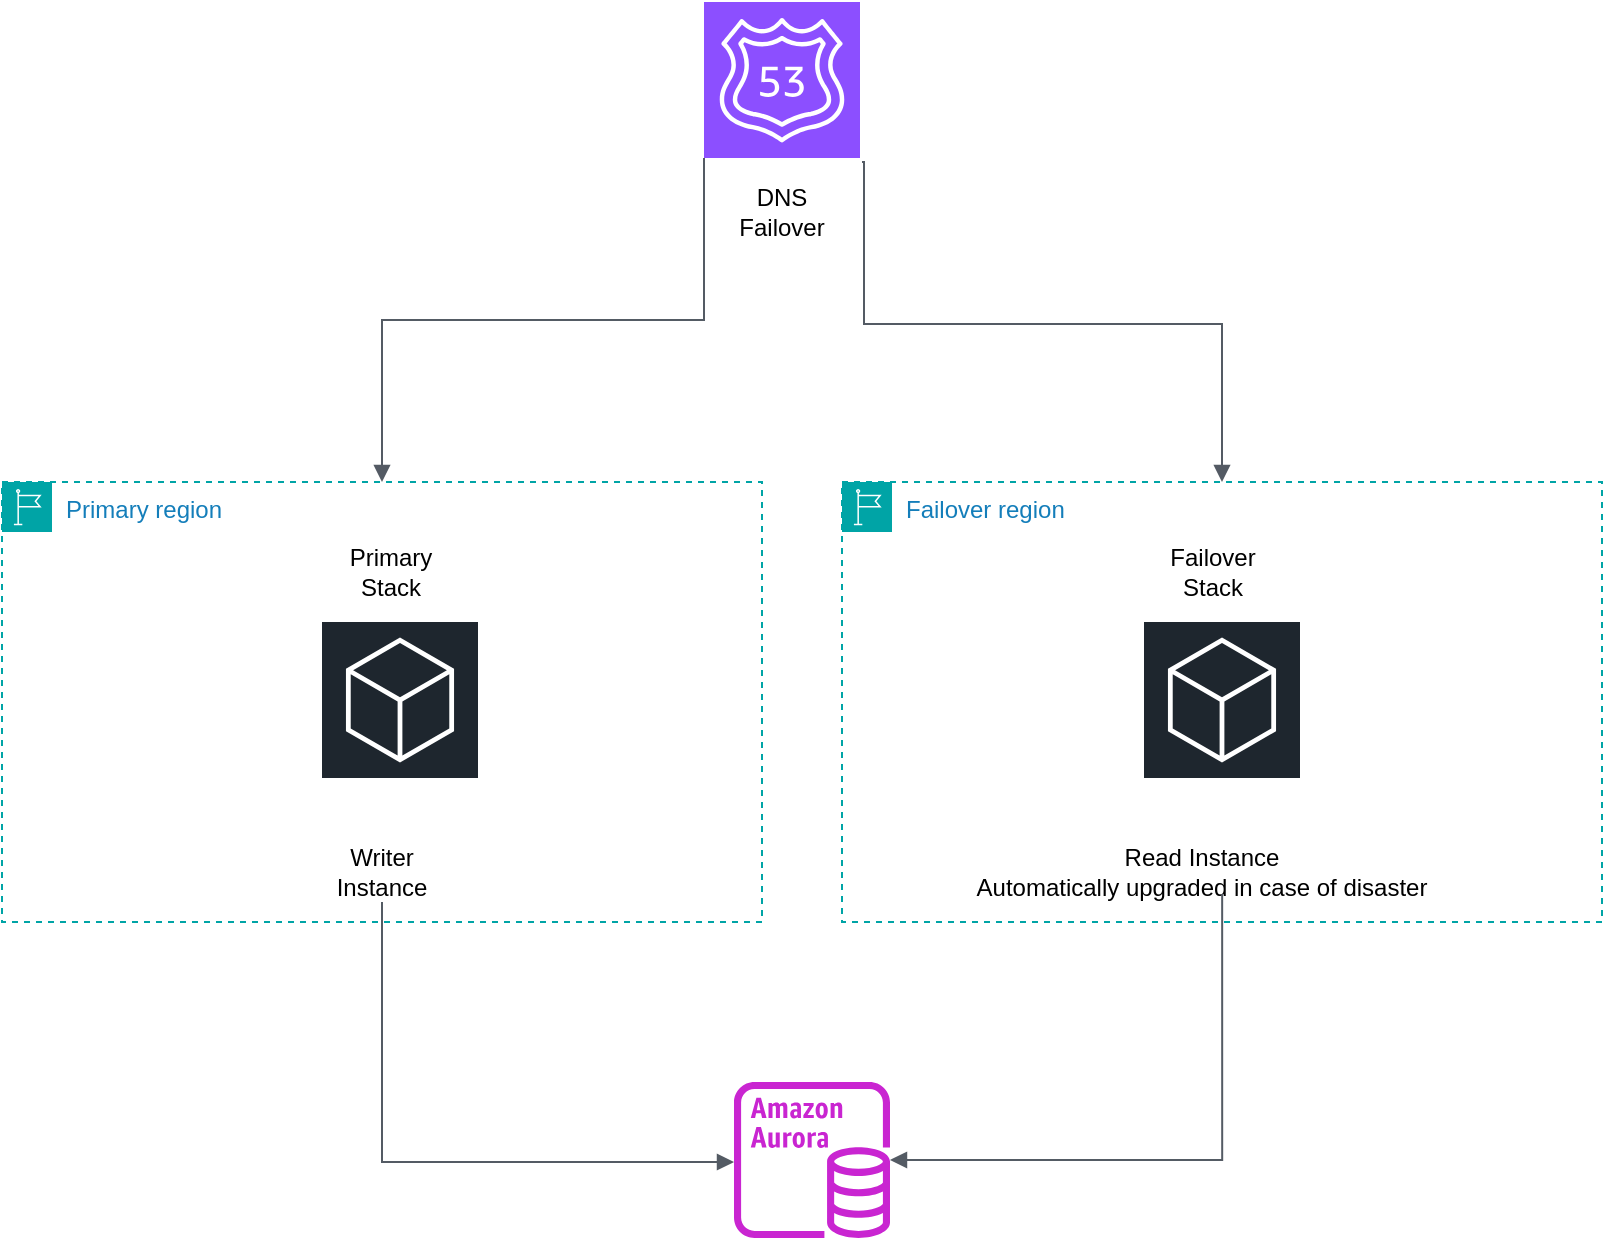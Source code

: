 <mxfile version="28.1.1">
  <diagram name="Page-1" id="gRerNQaBkb-Szoi5VmmY">
    <mxGraphModel dx="1186" dy="770" grid="1" gridSize="10" guides="1" tooltips="1" connect="1" arrows="1" fold="1" page="1" pageScale="1" pageWidth="850" pageHeight="1100" math="0" shadow="0">
      <root>
        <mxCell id="0" />
        <mxCell id="1" parent="0" />
        <mxCell id="A0R_OUv_vNjZaeRDhLvj-3" value="" style="sketch=0;outlineConnect=0;fontColor=#232F3E;gradientColor=none;fillColor=#C925D1;strokeColor=none;dashed=0;verticalLabelPosition=bottom;verticalAlign=top;align=center;html=1;fontSize=12;fontStyle=0;aspect=fixed;pointerEvents=1;shape=mxgraph.aws4.aurora_instance;" vertex="1" parent="1">
          <mxGeometry x="386" y="600" width="78" height="78" as="geometry" />
        </mxCell>
        <mxCell id="A0R_OUv_vNjZaeRDhLvj-4" value="" style="sketch=0;points=[[0,0,0],[0.25,0,0],[0.5,0,0],[0.75,0,0],[1,0,0],[0,1,0],[0.25,1,0],[0.5,1,0],[0.75,1,0],[1,1,0],[0,0.25,0],[0,0.5,0],[0,0.75,0],[1,0.25,0],[1,0.5,0],[1,0.75,0]];outlineConnect=0;fontColor=#232F3E;fillColor=#8C4FFF;strokeColor=#ffffff;dashed=0;verticalLabelPosition=bottom;verticalAlign=top;align=center;html=1;fontSize=12;fontStyle=0;aspect=fixed;shape=mxgraph.aws4.resourceIcon;resIcon=mxgraph.aws4.route_53;" vertex="1" parent="1">
          <mxGeometry x="371" y="60" width="78" height="78" as="geometry" />
        </mxCell>
        <mxCell id="A0R_OUv_vNjZaeRDhLvj-5" value="Primary region" style="points=[[0,0],[0.25,0],[0.5,0],[0.75,0],[1,0],[1,0.25],[1,0.5],[1,0.75],[1,1],[0.75,1],[0.5,1],[0.25,1],[0,1],[0,0.75],[0,0.5],[0,0.25]];outlineConnect=0;gradientColor=none;html=1;whiteSpace=wrap;fontSize=12;fontStyle=0;container=1;pointerEvents=0;collapsible=0;recursiveResize=0;shape=mxgraph.aws4.group;grIcon=mxgraph.aws4.group_region;strokeColor=#00A4A6;fillColor=none;verticalAlign=top;align=left;spacingLeft=30;fontColor=#147EBA;dashed=1;" vertex="1" parent="1">
          <mxGeometry x="20" y="300" width="380" height="220" as="geometry" />
        </mxCell>
        <mxCell id="A0R_OUv_vNjZaeRDhLvj-7" value="" style="sketch=0;points=[[0,0,0],[0.25,0,0],[0.5,0,0],[0.75,0,0],[1,0,0],[0,1,0],[0.25,1,0],[0.5,1,0],[0.75,1,0],[1,1,0],[0,0.25,0],[0,0.5,0],[0,0.75,0],[1,0.25,0],[1,0.5,0],[1,0.75,0]];gradientDirection=north;outlineConnect=0;fontColor=#232F3E;gradientColor=none;fillColor=#1E262E;strokeColor=#ffffff;dashed=0;verticalLabelPosition=bottom;verticalAlign=top;align=center;html=1;fontSize=12;fontStyle=0;aspect=fixed;shape=mxgraph.aws4.resourceIcon;resIcon=mxgraph.aws4.general;" vertex="1" parent="A0R_OUv_vNjZaeRDhLvj-5">
          <mxGeometry x="160" y="70" width="78" height="78" as="geometry" />
        </mxCell>
        <mxCell id="A0R_OUv_vNjZaeRDhLvj-15" value="Writer Instance" style="text;html=1;align=center;verticalAlign=middle;whiteSpace=wrap;rounded=0;" vertex="1" parent="A0R_OUv_vNjZaeRDhLvj-5">
          <mxGeometry x="160" y="180" width="60" height="30" as="geometry" />
        </mxCell>
        <mxCell id="A0R_OUv_vNjZaeRDhLvj-17" value="Primary Stack" style="text;html=1;align=center;verticalAlign=middle;whiteSpace=wrap;rounded=0;" vertex="1" parent="A0R_OUv_vNjZaeRDhLvj-5">
          <mxGeometry x="160" y="30" width="69" height="30" as="geometry" />
        </mxCell>
        <mxCell id="A0R_OUv_vNjZaeRDhLvj-6" value="Failover region" style="points=[[0,0],[0.25,0],[0.5,0],[0.75,0],[1,0],[1,0.25],[1,0.5],[1,0.75],[1,1],[0.75,1],[0.5,1],[0.25,1],[0,1],[0,0.75],[0,0.5],[0,0.25]];outlineConnect=0;gradientColor=none;html=1;whiteSpace=wrap;fontSize=12;fontStyle=0;container=1;pointerEvents=0;collapsible=0;recursiveResize=0;shape=mxgraph.aws4.group;grIcon=mxgraph.aws4.group_region;strokeColor=#00A4A6;fillColor=none;verticalAlign=top;align=left;spacingLeft=30;fontColor=#147EBA;dashed=1;" vertex="1" parent="1">
          <mxGeometry x="440" y="300" width="380" height="220" as="geometry" />
        </mxCell>
        <mxCell id="A0R_OUv_vNjZaeRDhLvj-8" value="" style="sketch=0;points=[[0,0,0],[0.25,0,0],[0.5,0,0],[0.75,0,0],[1,0,0],[0,1,0],[0.25,1,0],[0.5,1,0],[0.75,1,0],[1,1,0],[0,0.25,0],[0,0.5,0],[0,0.75,0],[1,0.25,0],[1,0.5,0],[1,0.75,0]];gradientDirection=north;outlineConnect=0;fontColor=#232F3E;gradientColor=none;fillColor=#1E262E;strokeColor=#ffffff;dashed=0;verticalLabelPosition=bottom;verticalAlign=top;align=center;html=1;fontSize=12;fontStyle=0;aspect=fixed;shape=mxgraph.aws4.resourceIcon;resIcon=mxgraph.aws4.general;" vertex="1" parent="A0R_OUv_vNjZaeRDhLvj-6">
          <mxGeometry x="151" y="70" width="78" height="78" as="geometry" />
        </mxCell>
        <mxCell id="A0R_OUv_vNjZaeRDhLvj-16" value="Read Instance&lt;div&gt;Automatically upgraded in case of disaster&lt;/div&gt;" style="text;html=1;align=center;verticalAlign=middle;whiteSpace=wrap;rounded=0;" vertex="1" parent="A0R_OUv_vNjZaeRDhLvj-6">
          <mxGeometry x="60" y="180" width="240" height="30" as="geometry" />
        </mxCell>
        <mxCell id="A0R_OUv_vNjZaeRDhLvj-22" value="Failover Stack" style="text;html=1;align=center;verticalAlign=middle;whiteSpace=wrap;rounded=0;" vertex="1" parent="A0R_OUv_vNjZaeRDhLvj-6">
          <mxGeometry x="151" y="30" width="69" height="30" as="geometry" />
        </mxCell>
        <mxCell id="A0R_OUv_vNjZaeRDhLvj-9" value="" style="edgeStyle=orthogonalEdgeStyle;html=1;endArrow=block;elbow=vertical;startArrow=none;endFill=1;strokeColor=#545B64;rounded=0;exitX=0;exitY=1;exitDx=0;exitDy=0;exitPerimeter=0;entryX=0.5;entryY=0;entryDx=0;entryDy=0;" edge="1" parent="1" source="A0R_OUv_vNjZaeRDhLvj-4" target="A0R_OUv_vNjZaeRDhLvj-5">
          <mxGeometry width="100" relative="1" as="geometry">
            <mxPoint x="240" y="180" as="sourcePoint" />
            <mxPoint x="340" y="180" as="targetPoint" />
          </mxGeometry>
        </mxCell>
        <mxCell id="A0R_OUv_vNjZaeRDhLvj-10" value="" style="edgeStyle=orthogonalEdgeStyle;html=1;endArrow=none;elbow=vertical;startArrow=block;startFill=1;strokeColor=#545B64;rounded=0;exitX=0.5;exitY=0;exitDx=0;exitDy=0;" edge="1" parent="1" source="A0R_OUv_vNjZaeRDhLvj-6">
          <mxGeometry width="100" relative="1" as="geometry">
            <mxPoint x="560" y="180" as="sourcePoint" />
            <mxPoint x="450" y="140" as="targetPoint" />
            <Array as="points">
              <mxPoint x="630" y="221" />
              <mxPoint x="451" y="221" />
            </Array>
          </mxGeometry>
        </mxCell>
        <mxCell id="A0R_OUv_vNjZaeRDhLvj-11" value="" style="edgeStyle=orthogonalEdgeStyle;html=1;endArrow=block;elbow=vertical;startArrow=none;endFill=1;strokeColor=#545B64;rounded=0;exitX=0.5;exitY=1;exitDx=0;exitDy=0;" edge="1" parent="1" source="A0R_OUv_vNjZaeRDhLvj-15" target="A0R_OUv_vNjZaeRDhLvj-3">
          <mxGeometry width="100" relative="1" as="geometry">
            <mxPoint x="150" y="580" as="sourcePoint" />
            <mxPoint x="250" y="580" as="targetPoint" />
            <Array as="points">
              <mxPoint x="210" y="640" />
            </Array>
          </mxGeometry>
        </mxCell>
        <mxCell id="A0R_OUv_vNjZaeRDhLvj-12" value="" style="edgeStyle=orthogonalEdgeStyle;html=1;endArrow=block;elbow=vertical;startArrow=none;endFill=1;strokeColor=#545B64;rounded=0;exitX=0.542;exitY=0.867;exitDx=0;exitDy=0;exitPerimeter=0;" edge="1" parent="1" source="A0R_OUv_vNjZaeRDhLvj-16" target="A0R_OUv_vNjZaeRDhLvj-3">
          <mxGeometry width="100" relative="1" as="geometry">
            <mxPoint x="540" y="540" as="sourcePoint" />
            <mxPoint x="640" y="540" as="targetPoint" />
            <Array as="points">
              <mxPoint x="630" y="639" />
            </Array>
          </mxGeometry>
        </mxCell>
        <mxCell id="A0R_OUv_vNjZaeRDhLvj-14" value="DNS Failover" style="text;html=1;align=center;verticalAlign=middle;whiteSpace=wrap;rounded=0;" vertex="1" parent="1">
          <mxGeometry x="380" y="150" width="60" height="30" as="geometry" />
        </mxCell>
      </root>
    </mxGraphModel>
  </diagram>
</mxfile>
